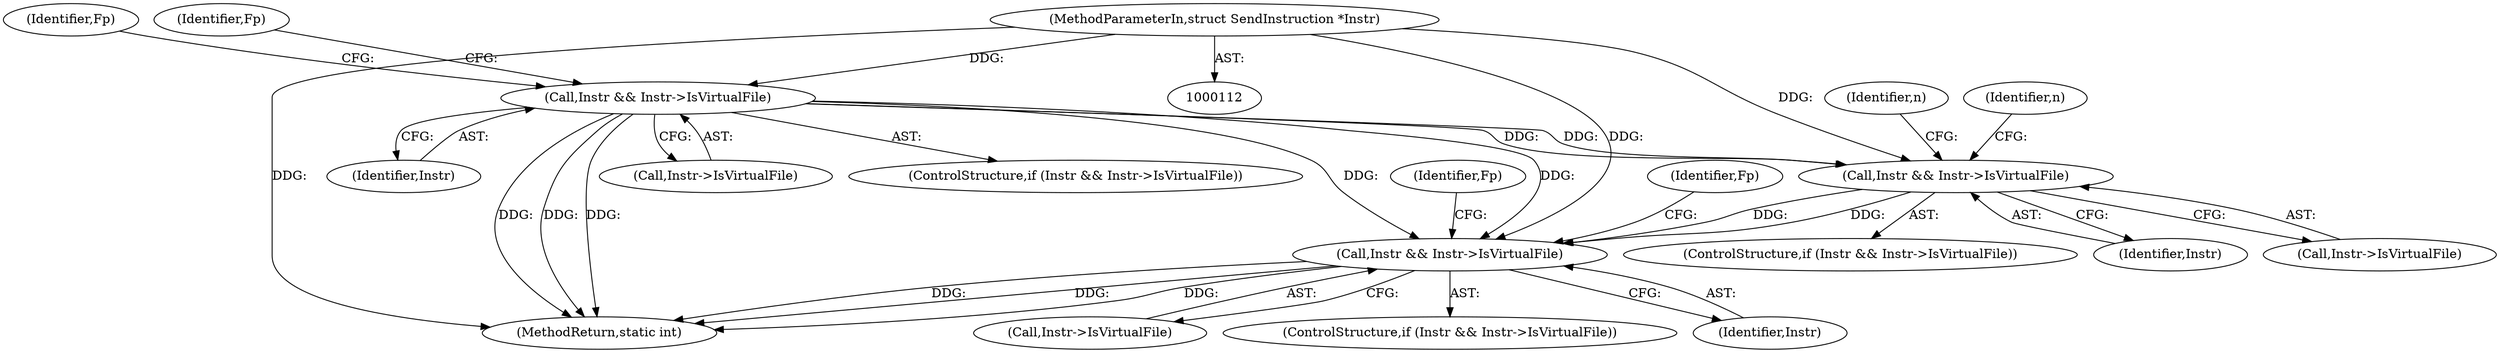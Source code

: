 digraph "0_pupnp-code_be0a01bdb83395d9f3a5ea09c1308a4f1a972cbd@pointer" {
"1000150" [label="(Call,Instr && Instr->IsVirtualFile)"];
"1000116" [label="(MethodParameterIn,struct SendInstruction *Instr)"];
"1000404" [label="(Call,Instr && Instr->IsVirtualFile)"];
"1000462" [label="(Call,Instr && Instr->IsVirtualFile)"];
"1000116" [label="(MethodParameterIn,struct SendInstruction *Instr)"];
"1000464" [label="(Call,Instr->IsVirtualFile)"];
"1000461" [label="(ControlStructure,if (Instr && Instr->IsVirtualFile))"];
"1000476" [label="(MethodReturn,static int)"];
"1000150" [label="(Call,Instr && Instr->IsVirtualFile)"];
"1000469" [label="(Identifier,Fp)"];
"1000463" [label="(Identifier,Instr)"];
"1000406" [label="(Call,Instr->IsVirtualFile)"];
"1000152" [label="(Call,Instr->IsVirtualFile)"];
"1000157" [label="(Identifier,Fp)"];
"1000170" [label="(Identifier,Fp)"];
"1000405" [label="(Identifier,Instr)"];
"1000473" [label="(Identifier,Fp)"];
"1000149" [label="(ControlStructure,if (Instr && Instr->IsVirtualFile))"];
"1000412" [label="(Identifier,n)"];
"1000430" [label="(Identifier,n)"];
"1000404" [label="(Call,Instr && Instr->IsVirtualFile)"];
"1000462" [label="(Call,Instr && Instr->IsVirtualFile)"];
"1000151" [label="(Identifier,Instr)"];
"1000403" [label="(ControlStructure,if (Instr && Instr->IsVirtualFile))"];
"1000150" -> "1000149"  [label="AST: "];
"1000150" -> "1000151"  [label="CFG: "];
"1000150" -> "1000152"  [label="CFG: "];
"1000151" -> "1000150"  [label="AST: "];
"1000152" -> "1000150"  [label="AST: "];
"1000157" -> "1000150"  [label="CFG: "];
"1000170" -> "1000150"  [label="CFG: "];
"1000150" -> "1000476"  [label="DDG: "];
"1000150" -> "1000476"  [label="DDG: "];
"1000150" -> "1000476"  [label="DDG: "];
"1000116" -> "1000150"  [label="DDG: "];
"1000150" -> "1000404"  [label="DDG: "];
"1000150" -> "1000404"  [label="DDG: "];
"1000150" -> "1000462"  [label="DDG: "];
"1000150" -> "1000462"  [label="DDG: "];
"1000116" -> "1000112"  [label="AST: "];
"1000116" -> "1000476"  [label="DDG: "];
"1000116" -> "1000404"  [label="DDG: "];
"1000116" -> "1000462"  [label="DDG: "];
"1000404" -> "1000403"  [label="AST: "];
"1000404" -> "1000405"  [label="CFG: "];
"1000404" -> "1000406"  [label="CFG: "];
"1000405" -> "1000404"  [label="AST: "];
"1000406" -> "1000404"  [label="AST: "];
"1000412" -> "1000404"  [label="CFG: "];
"1000430" -> "1000404"  [label="CFG: "];
"1000404" -> "1000462"  [label="DDG: "];
"1000404" -> "1000462"  [label="DDG: "];
"1000462" -> "1000461"  [label="AST: "];
"1000462" -> "1000463"  [label="CFG: "];
"1000462" -> "1000464"  [label="CFG: "];
"1000463" -> "1000462"  [label="AST: "];
"1000464" -> "1000462"  [label="AST: "];
"1000469" -> "1000462"  [label="CFG: "];
"1000473" -> "1000462"  [label="CFG: "];
"1000462" -> "1000476"  [label="DDG: "];
"1000462" -> "1000476"  [label="DDG: "];
"1000462" -> "1000476"  [label="DDG: "];
}
